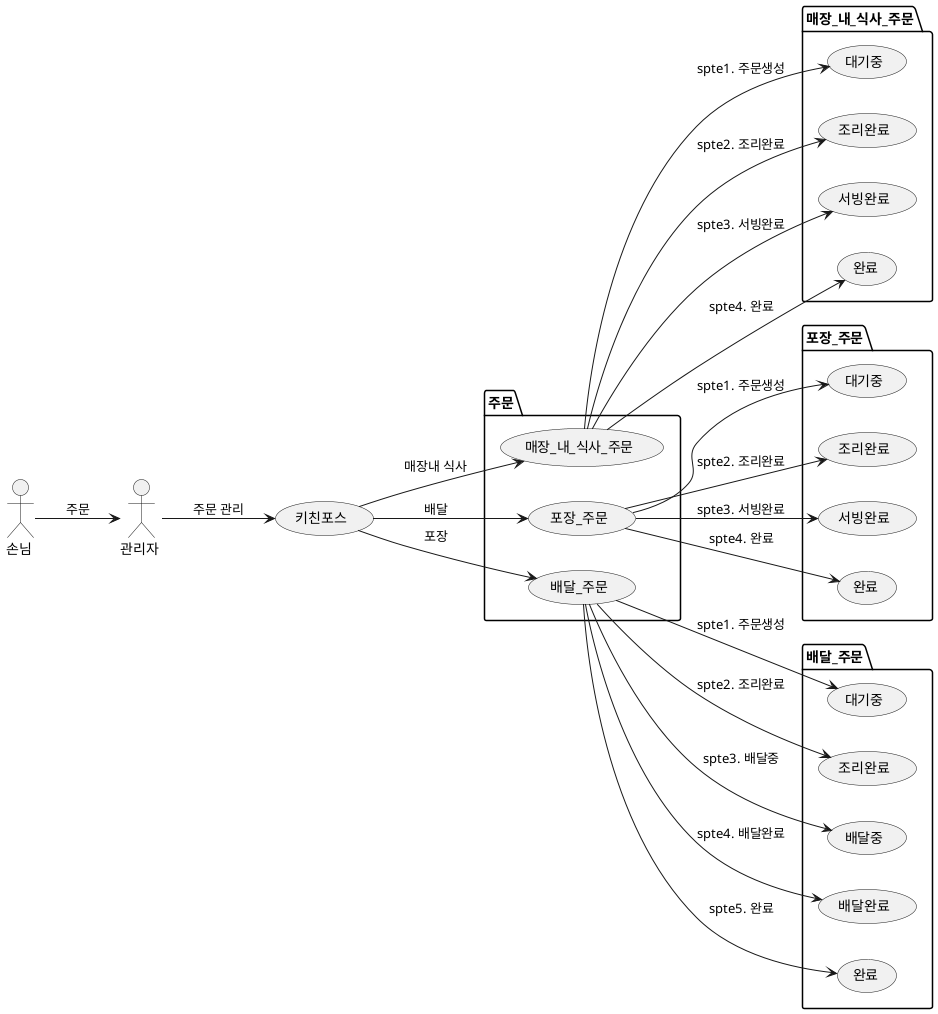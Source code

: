 @startuml
'https://plantuml.com/use-case-diagram'
left to right direction

:관리자 : as Admin
:손님 : as Guest
(키친포스) as Pos

package 주문 {
    usecase "매장_내_식사_주문" as os1
    usecase "포장_주문" as os2
    usecase "배달_주문" as os3
}

package 매장_내_식사_주문 {
    usecase "대기중" as  es1
    usecase "조리완료" as es2
    usecase "서빙완료" as es3
    usecase "완료" as es4
}

package 포장_주문 {
    usecase "대기중" as ts1
    usecase "조리완료" as ts2
    usecase "서빙완료" as ts3
    usecase "완료" as ts4
}

package 배달_주문 {
    usecase "대기중" as ds1
    usecase "조리완료" as ds2
    usecase "배달중" as ds3
    usecase "배달완료" as ds4
    usecase "완료" as ds5
}
Guest --> Admin : 주문
Admin --> (Pos) : 주문 관리

Pos --> os1 : 매장내 식사
Pos --> os2 : 배달
Pos --> os3 : 포장

os1 --> (es1) : spte1. 주문생성
os1 --> (es2) : spte2. 조리완료
os1 --> (es3) : spte3. 서빙완료
os1 --> (es4) : spte4. 완료

os2 --> (ts1) : spte1. 주문생성
os2 --> (ts2) : spte2. 조리완료
os2 --> (ts3) : spte3. 서빙완료
os2 --> (ts4) : spte4. 완료

os3 --> (ds1) : spte1. 주문생성
os3 --> (ds2) : spte2. 조리완료
os3 --> (ds3) : spte3. 배달중
os3 --> (ds4) : spte4. 배달완료
os3 --> (ds5) : spte5. 완료
@enduml